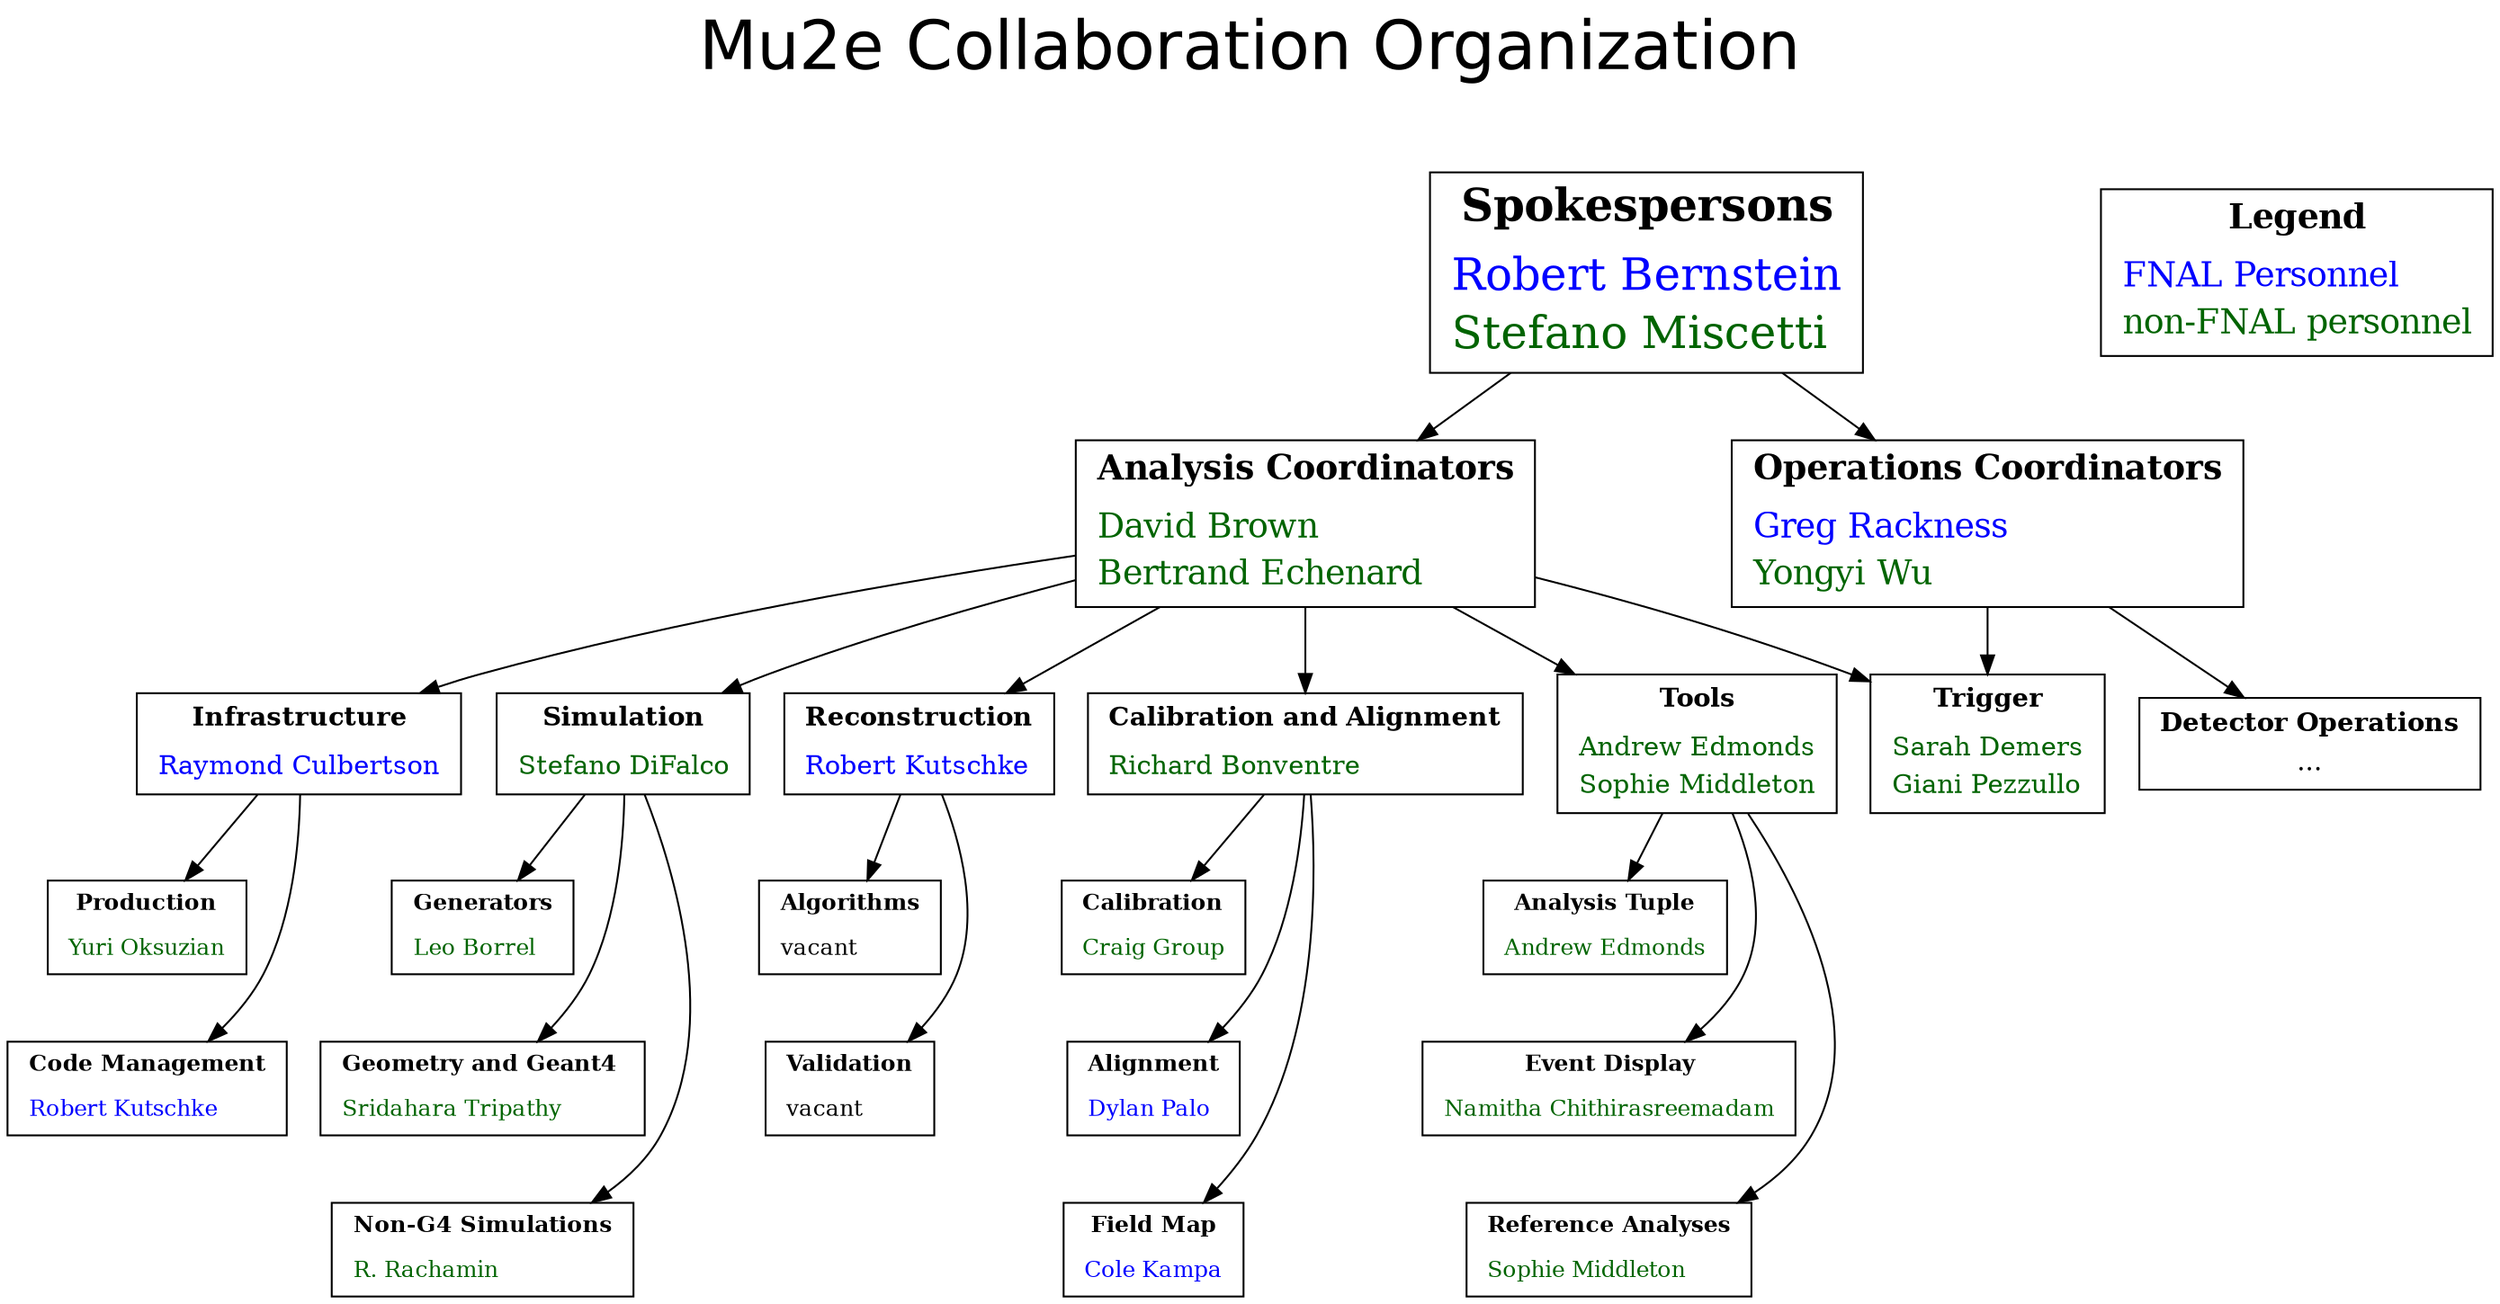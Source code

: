 /*  Mu2e org chart, analysis branch only
 * To compile:
 *
 *     dot -T(suf) Production/Documents/OrgChart_Analysis.dot -o OrgChart_Analysis.(suf), suf=tiff, jpg, pdf, ...
 *    See https://graphviz.gitlab.io/documentation/ for more details
 *
 */

digraph OrgChart {
  /* size="14,11"; */
  label = "Mu2e Collaboration Organization
    ";
  fontname="Helvetica";
  fontsize="36";
  labelloc = t;


  /* L1 and L2 */

  Spokespersons [shape=box, peripheries=1, color=black, fontsize="24",
                label=<<table border="0" cellborder="0" cellspacing="1">
                  <tr><td align="center"><b>Spokespersons</b></td></tr>
                  <tr><td align="center"></td></tr>
                  <tr><td align="left"><font color="blue" >Robert Bernstein</font></td></tr>
                  <tr><td align="left"><font color="darkgreen">Stefano Miscetti</font></td></tr>
                  </table>>];
  dummy [style="invisible" width=1];

  Legend [shape=box, peripheries=1, color=black, fontsize="18",
         label=<<table border="0" cellborder="0" cellspacing="1">
           <tr><td align="center"><b>Legend</b></td></tr>
           <tr><td align="center"></td></tr>
           <tr><td align="left"><font color="blue">FNAL Personnel </font></td></tr>
           <tr><td align="left"><font color="darkgreen">non-FNAL personnel</font></td></tr>
           </table>>];
  {rank=same Spokespersons dummy Legend };

  Analysis_Coordinators [shape=box, peripheries=1, color=black, fontsize="18",
                        label=<<table border="0" cellborder="0" cellspacing="1">
                          <tr><td align="center"><b>Analysis Coordinators</b></td></tr>
                          <tr><td align="center"></td></tr>
                          <tr><td align="left"><font color="darkgreen">David Brown</font></td></tr>
                          <tr><td align="left"><font color="darkgreen">Bertrand Echenard</font></td></tr>
                          </table>>];

  Operations_Coordinators [shape=box, peripheries=1, color=black, fontsize="18",
                          label=<<table border="0" cellborder="0" cellspacing="1">
                            <tr><td align="center"><b>Operations Coordinators</b></td></tr>
                            <tr><td align="center"></td></tr>
                            <tr><td align="left"><font color="blue">Greg Rackness</font></td></tr>
                            <tr><td align="left"><font color="darkgreen">Yongyi Wu</font></td></tr>
                            </table>>];

  Spokespersons -> Analysis_Coordinators;
  Spokespersons -> Operations_Coordinators;

  {rank=same Analysis_Coordinators Operations_Coordinators };

  /* Analysis L3 */

  Infrastructure [shape=box, peripheries=1, color=black, fontsize="14",
                 label=<<table border="0" cellborder="0" cellspacing="1">
                   <tr><td align="center"><b>Infrastructure</b></td></tr>
                   <tr><td align="center"></td></tr>
                   <tr><td align="left"><font color="blue">Raymond Culbertson</font></td></tr>
                   </table>>];
  Simulation [shape=box, peripheries=1, color=black, fontsize="14",
             label=<<table border="0" cellborder="0" cellspacing="1">
               <tr><td align="center"><b>Simulation</b></td></tr>
               <tr><td align="center"></td></tr>
               <tr><td align="left"><font color="darkgreen">Stefano DiFalco</font></td></tr>
               </table>>];
  Reconstruction [shape=box, peripheries=1, color=black, fontsize="14",
                 label=<<table border="0" cellborder="0" cellspacing="1">
                   <tr><td align="center"><b>Reconstruction</b></td></tr>
                   <tr><td align="center"></td></tr>
                   <tr><td align="left"><font color="blue">Robert Kutschke</font></td></tr>
                   </table>>];
  CalAlign [shape=box, peripheries=1, color=black, fontsize="14",
           label=<<table border="0" cellborder="0" cellspacing="1">
             <tr><td align="center"><b>Calibration and Alignment</b></td></tr>
             <tr><td align="center"></td></tr>
             <tr><td align="left"><font color="darkgreen">Richard Bonventre</font></td></tr>
             </table>>];

  Tools [shape=box, peripheries=1, color=black, fontsize="14",
        label=<<table border="0" cellborder="0" cellspacing="1">
          <tr><td align="center"><b>Tools</b></td></tr>
          <tr><td align="center"></td></tr>
          <tr><td align="left"><font color="darkgreen">Andrew Edmonds</font></td></tr>
          <tr><td align="left"><font color="darkgreen">Sophie Middleton</font></td></tr>
          </table>>];

  /* Common  L3 */

  Trigger [shape=box, peripheries=1, color=black, fontsize="14",
          label=<<table border="0" cellborder="0" cellspacing="1">
            <tr><td align="center"><b>Trigger</b></td></tr>
            <tr><td align="center"></td></tr>
            <tr><td align="left"><font color="darkgreen">Sarah Demers</font></td></tr>
            <tr><td align="left"><font color="darkgreen">Giani Pezzullo</font></td></tr>
            </table>>];

  /* Ops L3 */

  Detector_Operations [shape=box, peripheries=1, color=black, fontsize="14",
                      label=<<table border="0" cellborder="0" cellspacing="1">
                        <tr><td align="center"><b>Detector Operations</b></td></tr>
                        <tr><td align="center">...</td></tr>
                        </table>>];

  Analysis_Coordinators -> Infrastructure,Simulation,Reconstruction,CalAlign,Tools,Trigger;
  Operations_Coordinators -> Trigger,Detector_Operations;
  {rank=same Infrastructure Simulation Reconstruction CalAlign Tools Trigger Detector_Operations};

  /* Infrastructure L4 */

  Production [shape=box, peripheries=1, color=black, fontsize="12",
             label=<<table border="0" cellborder="0" cellspacing="1">
               <tr><td align="center"><b>Production</b></td></tr>
               <tr><td align="center"></td></tr>
               <tr><td align="left"><font color="darkgreen">Yuri Oksuzian</font></td></tr>
               </table>>];

  Code [shape=box, peripheries=1, color=black, fontsize="12",
       label=<<table border="0" cellborder="0" cellspacing="1">
         <tr><td align="center"><b>Code Management</b></td></tr>
         <tr><td align="center"></td></tr>
         <tr><td align="left"><font color="blue">Robert Kutschke</font></td></tr>
         </table>>];

  Infrastructure->Production,Code [weight=1];
  Production->Code [style="invisible" dir="none" weight=3];
  /* Calibration L4 */

  Calibration [shape=box, peripheries=1, color=black, fontsize="12",
              label=<<table border="0" cellborder="0" cellspacing="1">
                <tr><td align="center"><b>Calibration</b></td></tr>
                <tr><td align="center"></td></tr>
                <tr><td align="left"><font color="darkgreen">Craig Group</font></td></tr>
                </table>>];

  Alignment [shape=box, peripheries=1, color=black, fontsize="12",
            label=<<table border="0" cellborder="0" cellspacing="1">
              <tr><td align="center"><b>Alignment</b></td></tr>
              <tr><td align="center"></td></tr>
              <tr><td align="left"><font color="blue">Dylan Palo</font></td></tr>
              </table>>];

  Field_Map [shape=box, peripheries=1, color=black, fontsize="12",
            label=<<table border="0" cellborder="0" cellspacing="1">
              <tr><td align="center"><b>Field Map</b></td></tr>
              <tr><td align="center"></td></tr>
              <tr><td align="left"><font color="blue">Cole Kampa</font></td></tr>
              </table>>];

  CalAlign->Calibration,Alignment,Field_Map [weight=1];
  Calibration->Alignment->Field_Map [style="invisible" dir="none" weight=3];

  /* Simulation L4 */
  Generators [shape=box, peripheries=1, color=black, fontsize="12",
             label=<<table border="0" cellborder="0" cellspacing="1">
               <tr><td align="center"><b>Generators</b></td></tr>
               <tr><td align="center"></td></tr>
               <tr><td align="left"><font color="darkgreen">Leo Borrel</font></td></tr>
               </table>>];
  Geometry [shape=box, peripheries=1, color=black, fontsize="12",
           label=<<table border="0" cellborder="0" cellspacing="1">
             <tr><td align="center"><b>Geometry and Geant4 </b></td></tr>
             <tr><td align="center"></td></tr>
             <tr><td align="left"><font color="darkgreen">Sridahara Tripathy</font></td></tr>
             </table>>];
  Other [shape=box, peripheries=1, color=black, fontsize="12",
        label=<<table border="0" cellborder="0" cellspacing="1">
          <tr><td align="center"><b>Non-G4 Simulations</b></td></tr>
          <tr><td align="center"></td></tr>
          <tr><td align="left"><font color="darkgreen">R. Rachamin</font></td></tr>
          </table>>];

  Simulation->Generators,Geometry,Other [weight=1];
  Generators->Geometry->Other [style="invisible" dir="none" weight=3];

  /* Reconstruction L4 */

  Algorithms [shape=box, peripheries=1, color=black, fontsize="12",
             label=<<table border="0" cellborder="0" cellspacing="1">
               <tr><td align="center"><b>Algorithms</b></td></tr>
               <tr><td align="center"></td></tr>
               <tr><td align="left"><font color="black">vacant</font></td></tr>
               </table>>];
  Validation [shape=box, peripheries=1, color=black, fontsize="12",
             label=<<table border="0" cellborder="0" cellspacing="1">
               <tr><td align="center"><b>Validation</b></td></tr>
               <tr><td align="center"></td></tr>
               <tr><td align="left"><font color="black">vacant</font></td></tr>
               </table>>];
  Reconstruction->Algorithms,Validation [weight=1];
  Algorithms->Validation [style="invisible" dir="none" weight=3];

  /* Tools L4 */

  Tuple [shape=box, peripheries=1, color=black, fontsize="12",
             label=<<table border="0" cellborder="0" cellspacing="1">
               <tr><td align="center"><b>Analysis Tuple</b></td></tr>
               <tr><td align="center"></td></tr>
               <tr><td align="left"><font color="darkgreen">Andrew Edmonds</font></td></tr>
               </table>>];
  Display [shape=box, peripheries=1, color=black, fontsize="12",
             label=<<table border="0" cellborder="0" cellspacing="1">
               <tr><td align="center"><b>Event Display</b></td></tr>
               <tr><td align="center"></td></tr>
               <tr><td align="left"><font color="darkgreen">Namitha Chithirasreemadam</font></td></tr>
               </table>>];

  Reference [shape=box, peripheries=1, color=black, fontsize="12",
             label=<<table border="0" cellborder="0" cellspacing="1">
               <tr><td align="center"><b>Reference Analyses</b></td></tr>
               <tr><td align="center"></td></tr>
               <tr><td align="left"><font color="darkgreen">Sophie Middleton</font></td></tr>
               </table>>];

  Tools->Tuple,Display,Reference [weight=1];
  Tuple->Display->Reference [style="invisible" dir="none" weight=3];

}
